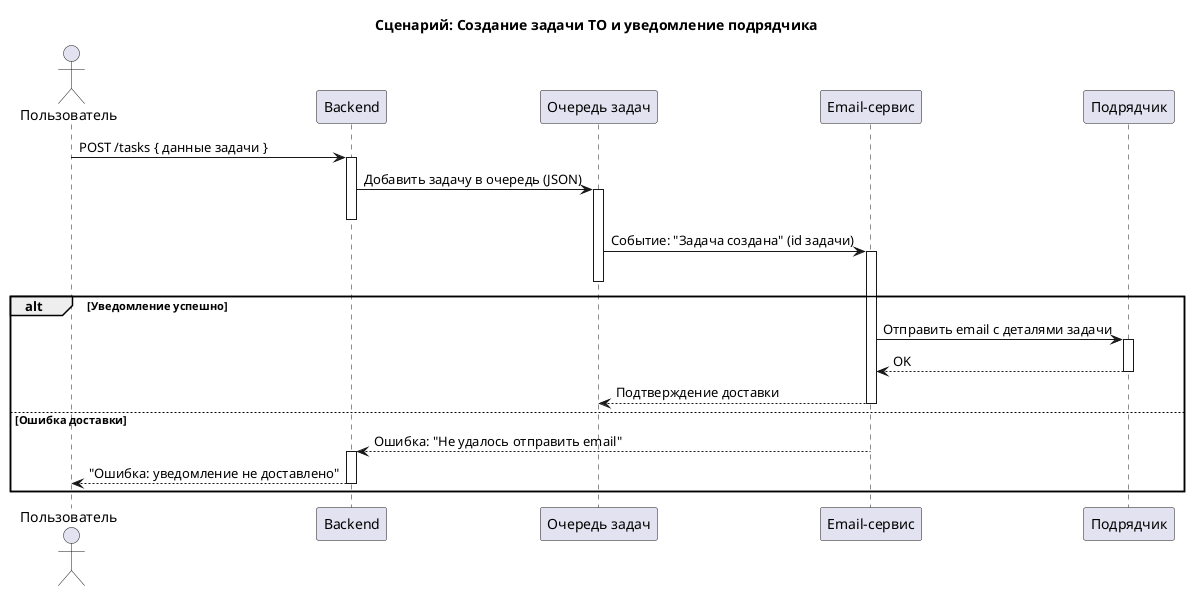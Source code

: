 @startuml
title Сценарий: Создание задачи ТО и уведомление подрядчика

actor "Пользователь" as ui
participant "Backend" as backend
participant "Очередь задач" as queue
participant "Email-сервис" as email
participant "Подрядчик" as contractor

ui -> backend : POST /tasks { данные задачи }
activate backend

backend -> queue : Добавить задачу в очередь (JSON)
activate queue
deactivate backend

queue -> email : Событие: "Задача создана" (id задачи)
activate email
deactivate queue

alt Уведомление успешно
  email -> contractor : Отправить email с деталями задачи
  activate contractor
  contractor --> email : OK
  deactivate contractor
  email --> queue : Подтверждение доставки
  deactivate email
else Ошибка доставки
  email --> backend : Ошибка: "Не удалось отправить email"
  activate backend
  backend --> ui : "Ошибка: уведомление не доставлено"
  deactivate backend
  deactivate email
end
@enduml